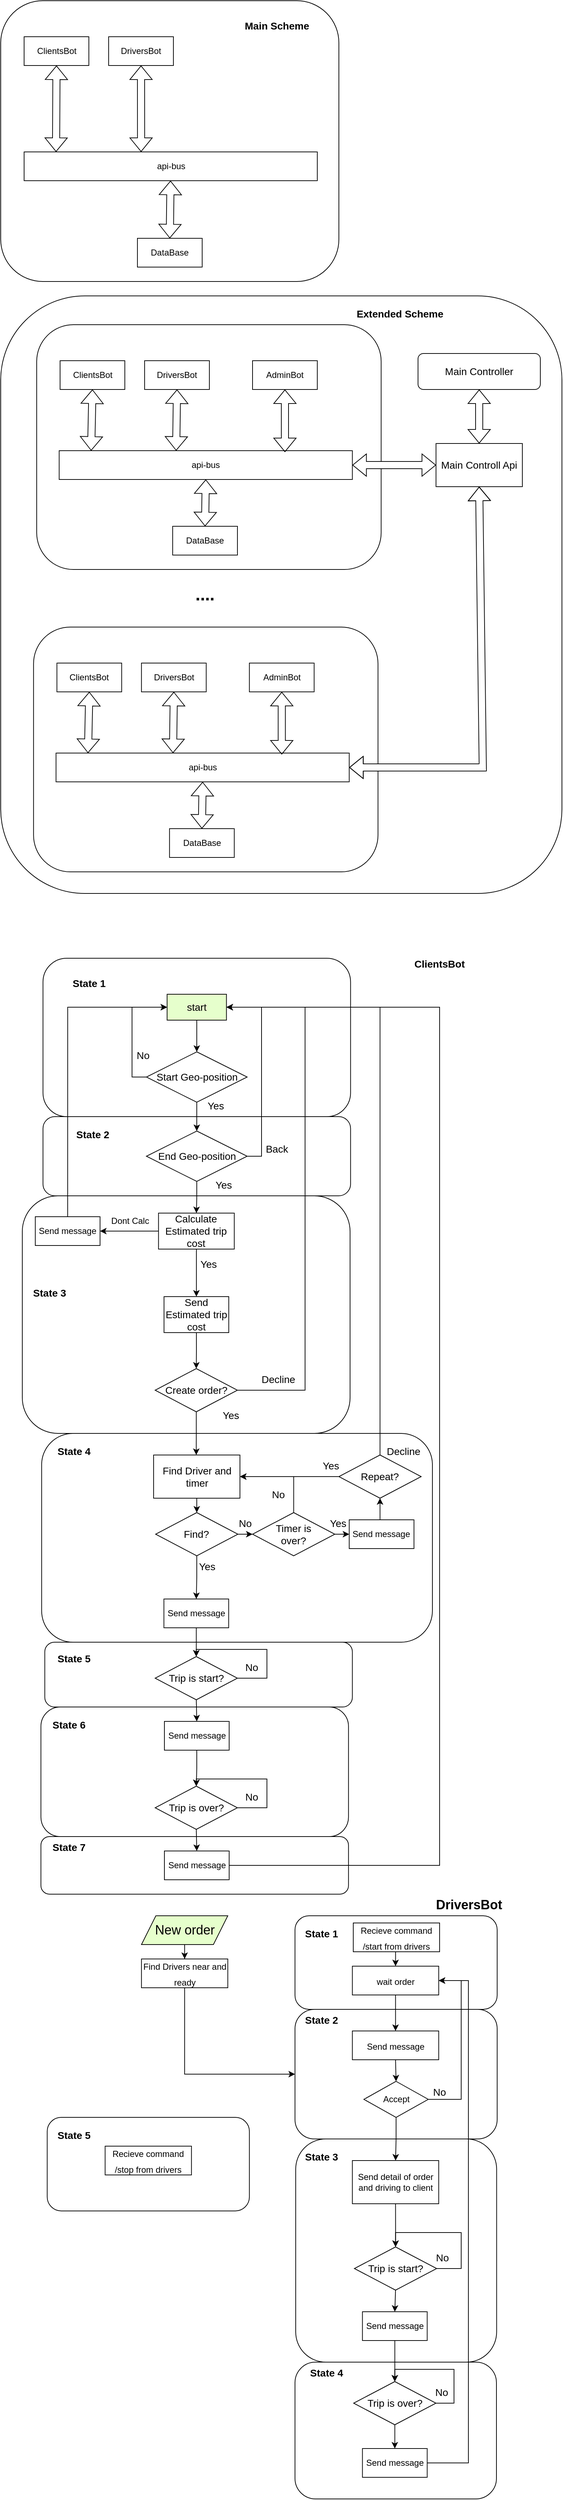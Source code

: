 <mxfile version="17.4.2" type="device"><diagram id="0uIFSHNi6yY0lTtqckiy" name="Страница 1"><mxGraphModel dx="1662" dy="857" grid="1" gridSize="10" guides="1" tooltips="1" connect="1" arrows="1" fold="1" page="1" pageScale="1" pageWidth="827" pageHeight="1169" math="0" shadow="0"><root><mxCell id="0"/><mxCell id="1" parent="0"/><mxCell id="I1vaBg0gnqhc6T0kqalL-123" value="" style="rounded=1;whiteSpace=wrap;html=1;" vertex="1" parent="1"><mxGeometry x="91.25" y="2300" width="427.5" height="90" as="geometry"/></mxCell><mxCell id="I1vaBg0gnqhc6T0kqalL-23" value="" style="rounded=1;whiteSpace=wrap;html=1;" vertex="1" parent="1"><mxGeometry x="86.87" y="2010" width="543.13" height="290" as="geometry"/></mxCell><mxCell id="I1vaBg0gnqhc6T0kqalL-98" value="" style="rounded=1;whiteSpace=wrap;html=1;fontSize=12;fillColor=#FFFFFF;" vertex="1" parent="1"><mxGeometry x="440" y="2990" width="279.25" height="310" as="geometry"/></mxCell><mxCell id="I1vaBg0gnqhc6T0kqalL-86" value="" style="rounded=1;whiteSpace=wrap;html=1;fontSize=12;fillColor=#FFFFFF;" vertex="1" parent="1"><mxGeometry x="439" y="2810" width="281" height="180" as="geometry"/></mxCell><mxCell id="I1vaBg0gnqhc6T0kqalL-65" value="" style="rounded=1;whiteSpace=wrap;html=1;" vertex="1" parent="1"><mxGeometry x="85.87" y="2570" width="427.5" height="80" as="geometry"/></mxCell><mxCell id="I1vaBg0gnqhc6T0kqalL-50" value="" style="rounded=1;whiteSpace=wrap;html=1;" vertex="1" parent="1"><mxGeometry x="85.87" y="2390" width="427.5" height="180" as="geometry"/></mxCell><mxCell id="I1vaBg0gnqhc6T0kqalL-16" value="" style="rounded=1;whiteSpace=wrap;html=1;" vertex="1" parent="1"><mxGeometry x="60" y="1680" width="455.56" height="330" as="geometry"/></mxCell><mxCell id="I1vaBg0gnqhc6T0kqalL-14" value="" style="rounded=1;whiteSpace=wrap;html=1;" vertex="1" parent="1"><mxGeometry x="88.75" y="1570" width="427.5" height="110" as="geometry"/></mxCell><mxCell id="I1vaBg0gnqhc6T0kqalL-12" value="" style="rounded=1;whiteSpace=wrap;html=1;" vertex="1" parent="1"><mxGeometry x="88.75" y="1350" width="427.5" height="220" as="geometry"/></mxCell><mxCell id="whRaCJbazXVll83d8HR1-22" value="" style="rounded=1;whiteSpace=wrap;html=1;fontSize=14;" parent="1" vertex="1"><mxGeometry x="30" y="430" width="780" height="830" as="geometry"/></mxCell><mxCell id="whRaCJbazXVll83d8HR1-1" value="" style="rounded=1;whiteSpace=wrap;html=1;" parent="1" vertex="1"><mxGeometry x="30" y="20" width="470" height="390" as="geometry"/></mxCell><mxCell id="whRaCJbazXVll83d8HR1-2" value="ClientsBot" style="rounded=0;whiteSpace=wrap;html=1;" parent="1" vertex="1"><mxGeometry x="62.5" y="70" width="90" height="40" as="geometry"/></mxCell><mxCell id="whRaCJbazXVll83d8HR1-3" value="DriversBot" style="rounded=0;whiteSpace=wrap;html=1;" parent="1" vertex="1"><mxGeometry x="180" y="70" width="90" height="40" as="geometry"/></mxCell><mxCell id="whRaCJbazXVll83d8HR1-4" value="DataBase" style="rounded=0;whiteSpace=wrap;html=1;" parent="1" vertex="1"><mxGeometry x="220" y="350" width="90" height="40" as="geometry"/></mxCell><mxCell id="whRaCJbazXVll83d8HR1-5" value="api-bus" style="rounded=0;whiteSpace=wrap;html=1;" parent="1" vertex="1"><mxGeometry x="62.5" y="230" width="407.5" height="40" as="geometry"/></mxCell><mxCell id="whRaCJbazXVll83d8HR1-6" value="" style="shape=flexArrow;endArrow=classic;startArrow=classic;html=1;rounded=0;exitX=0.5;exitY=0;exitDx=0;exitDy=0;" parent="1" source="whRaCJbazXVll83d8HR1-4" edge="1"><mxGeometry width="100" height="100" relative="1" as="geometry"><mxPoint x="50" y="250" as="sourcePoint"/><mxPoint x="266" y="270" as="targetPoint"/></mxGeometry></mxCell><mxCell id="whRaCJbazXVll83d8HR1-7" value="" style="shape=flexArrow;endArrow=classic;startArrow=classic;html=1;rounded=0;entryX=0.5;entryY=1;entryDx=0;entryDy=0;exitX=0.109;exitY=0;exitDx=0;exitDy=0;exitPerimeter=0;" parent="1" source="whRaCJbazXVll83d8HR1-5" target="whRaCJbazXVll83d8HR1-2" edge="1"><mxGeometry width="100" height="100" relative="1" as="geometry"><mxPoint x="260" y="460" as="sourcePoint"/><mxPoint x="360" y="360" as="targetPoint"/></mxGeometry></mxCell><mxCell id="whRaCJbazXVll83d8HR1-8" value="" style="shape=flexArrow;endArrow=classic;startArrow=classic;html=1;rounded=0;entryX=0.5;entryY=1;entryDx=0;entryDy=0;exitX=0.399;exitY=0;exitDx=0;exitDy=0;exitPerimeter=0;" parent="1" source="whRaCJbazXVll83d8HR1-5" target="whRaCJbazXVll83d8HR1-3" edge="1"><mxGeometry width="100" height="100" relative="1" as="geometry"><mxPoint x="140" y="220" as="sourcePoint"/><mxPoint x="240" y="120" as="targetPoint"/></mxGeometry></mxCell><mxCell id="whRaCJbazXVll83d8HR1-10" value="&lt;font style=&quot;font-size: 14px&quot;&gt;&lt;b&gt;Main Scheme&lt;/b&gt;&lt;/font&gt;" style="text;html=1;strokeColor=none;fillColor=none;align=center;verticalAlign=middle;whiteSpace=wrap;rounded=0;" parent="1" vertex="1"><mxGeometry x="359" y="40" width="110" height="30" as="geometry"/></mxCell><mxCell id="whRaCJbazXVll83d8HR1-11" value="" style="rounded=1;whiteSpace=wrap;html=1;" parent="1" vertex="1"><mxGeometry x="80" y="470" width="478.75" height="340" as="geometry"/></mxCell><mxCell id="whRaCJbazXVll83d8HR1-12" value="ClientsBot" style="rounded=0;whiteSpace=wrap;html=1;" parent="1" vertex="1"><mxGeometry x="112.5" y="520" width="90" height="40" as="geometry"/></mxCell><mxCell id="whRaCJbazXVll83d8HR1-13" value="DriversBot" style="rounded=0;whiteSpace=wrap;html=1;" parent="1" vertex="1"><mxGeometry x="230" y="520" width="90" height="40" as="geometry"/></mxCell><mxCell id="whRaCJbazXVll83d8HR1-14" value="DataBase" style="rounded=0;whiteSpace=wrap;html=1;" parent="1" vertex="1"><mxGeometry x="269" y="750" width="90" height="40" as="geometry"/></mxCell><mxCell id="whRaCJbazXVll83d8HR1-15" value="api-bus" style="rounded=0;whiteSpace=wrap;html=1;" parent="1" vertex="1"><mxGeometry x="111.25" y="645" width="407.5" height="40" as="geometry"/></mxCell><mxCell id="whRaCJbazXVll83d8HR1-16" value="" style="shape=flexArrow;endArrow=classic;startArrow=classic;html=1;rounded=0;exitX=0.5;exitY=0;exitDx=0;exitDy=0;entryX=0.5;entryY=1;entryDx=0;entryDy=0;" parent="1" source="whRaCJbazXVll83d8HR1-14" target="whRaCJbazXVll83d8HR1-15" edge="1"><mxGeometry width="100" height="100" relative="1" as="geometry"><mxPoint x="100" y="700" as="sourcePoint"/><mxPoint x="316" y="720" as="targetPoint"/></mxGeometry></mxCell><mxCell id="whRaCJbazXVll83d8HR1-17" value="" style="shape=flexArrow;endArrow=classic;startArrow=classic;html=1;rounded=0;entryX=0.5;entryY=1;entryDx=0;entryDy=0;exitX=0.109;exitY=0;exitDx=0;exitDy=0;exitPerimeter=0;" parent="1" source="whRaCJbazXVll83d8HR1-15" target="whRaCJbazXVll83d8HR1-12" edge="1"><mxGeometry width="100" height="100" relative="1" as="geometry"><mxPoint x="310" y="910" as="sourcePoint"/><mxPoint x="410" y="810" as="targetPoint"/></mxGeometry></mxCell><mxCell id="whRaCJbazXVll83d8HR1-18" value="" style="shape=flexArrow;endArrow=classic;startArrow=classic;html=1;rounded=0;entryX=0.5;entryY=1;entryDx=0;entryDy=0;exitX=0.399;exitY=0;exitDx=0;exitDy=0;exitPerimeter=0;" parent="1" source="whRaCJbazXVll83d8HR1-15" target="whRaCJbazXVll83d8HR1-13" edge="1"><mxGeometry width="100" height="100" relative="1" as="geometry"><mxPoint x="190" y="670" as="sourcePoint"/><mxPoint x="290" y="570" as="targetPoint"/></mxGeometry></mxCell><mxCell id="whRaCJbazXVll83d8HR1-19" value="&lt;font&gt;&lt;span style=&quot;font-size: 14px&quot;&gt;&lt;b&gt;Extended&lt;/b&gt;&lt;/span&gt;&lt;b style=&quot;font-size: 14px&quot;&gt;&amp;nbsp;Scheme&lt;/b&gt;&lt;/font&gt;" style="text;html=1;strokeColor=none;fillColor=none;align=center;verticalAlign=middle;whiteSpace=wrap;rounded=0;" parent="1" vertex="1"><mxGeometry x="520" y="440" width="130" height="30" as="geometry"/></mxCell><mxCell id="whRaCJbazXVll83d8HR1-20" value="AdminBot" style="rounded=0;whiteSpace=wrap;html=1;" parent="1" vertex="1"><mxGeometry x="380" y="520" width="90" height="40" as="geometry"/></mxCell><mxCell id="whRaCJbazXVll83d8HR1-21" value="" style="shape=flexArrow;endArrow=classic;startArrow=classic;html=1;rounded=0;entryX=0.5;entryY=1;entryDx=0;entryDy=0;exitX=0.77;exitY=0.05;exitDx=0;exitDy=0;exitPerimeter=0;" parent="1" source="whRaCJbazXVll83d8HR1-15" target="whRaCJbazXVll83d8HR1-20" edge="1"><mxGeometry width="100" height="100" relative="1" as="geometry"><mxPoint x="424" y="640" as="sourcePoint"/><mxPoint x="438.75" y="570" as="targetPoint"/></mxGeometry></mxCell><mxCell id="whRaCJbazXVll83d8HR1-23" value="" style="rounded=1;whiteSpace=wrap;html=1;fontSize=14;" parent="1" vertex="1"><mxGeometry x="610" y="510" width="170" height="50" as="geometry"/></mxCell><mxCell id="whRaCJbazXVll83d8HR1-24" value="Main Controller" style="text;html=1;strokeColor=none;fillColor=none;align=center;verticalAlign=middle;whiteSpace=wrap;rounded=0;fontSize=14;" parent="1" vertex="1"><mxGeometry x="635" y="520" width="120" height="30" as="geometry"/></mxCell><mxCell id="whRaCJbazXVll83d8HR1-25" value="Main Controll Api" style="rounded=0;whiteSpace=wrap;html=1;fontSize=14;" parent="1" vertex="1"><mxGeometry x="635" y="635" width="120" height="60" as="geometry"/></mxCell><mxCell id="whRaCJbazXVll83d8HR1-26" value="" style="shape=flexArrow;endArrow=classic;startArrow=classic;html=1;rounded=0;fontSize=14;entryX=0.5;entryY=1;entryDx=0;entryDy=0;exitX=0.5;exitY=0;exitDx=0;exitDy=0;" parent="1" source="whRaCJbazXVll83d8HR1-25" target="whRaCJbazXVll83d8HR1-23" edge="1"><mxGeometry width="100" height="100" relative="1" as="geometry"><mxPoint x="420" y="690" as="sourcePoint"/><mxPoint x="520" y="590" as="targetPoint"/></mxGeometry></mxCell><mxCell id="whRaCJbazXVll83d8HR1-30" value="" style="rounded=1;whiteSpace=wrap;html=1;" parent="1" vertex="1"><mxGeometry x="75.62" y="890" width="478.75" height="340" as="geometry"/></mxCell><mxCell id="whRaCJbazXVll83d8HR1-31" value="ClientsBot" style="rounded=0;whiteSpace=wrap;html=1;" parent="1" vertex="1"><mxGeometry x="108.12" y="940" width="90" height="40" as="geometry"/></mxCell><mxCell id="whRaCJbazXVll83d8HR1-32" value="DriversBot" style="rounded=0;whiteSpace=wrap;html=1;" parent="1" vertex="1"><mxGeometry x="225.62" y="940" width="90" height="40" as="geometry"/></mxCell><mxCell id="whRaCJbazXVll83d8HR1-33" value="DataBase" style="rounded=0;whiteSpace=wrap;html=1;" parent="1" vertex="1"><mxGeometry x="264.62" y="1170" width="90" height="40" as="geometry"/></mxCell><mxCell id="whRaCJbazXVll83d8HR1-34" value="api-bus" style="rounded=0;whiteSpace=wrap;html=1;" parent="1" vertex="1"><mxGeometry x="106.87" y="1065" width="407.5" height="40" as="geometry"/></mxCell><mxCell id="whRaCJbazXVll83d8HR1-35" value="" style="shape=flexArrow;endArrow=classic;startArrow=classic;html=1;rounded=0;exitX=0.5;exitY=0;exitDx=0;exitDy=0;entryX=0.5;entryY=1;entryDx=0;entryDy=0;" parent="1" source="whRaCJbazXVll83d8HR1-33" target="whRaCJbazXVll83d8HR1-34" edge="1"><mxGeometry width="100" height="100" relative="1" as="geometry"><mxPoint x="95.62" y="1120" as="sourcePoint"/><mxPoint x="311.62" y="1140" as="targetPoint"/></mxGeometry></mxCell><mxCell id="whRaCJbazXVll83d8HR1-36" value="" style="shape=flexArrow;endArrow=classic;startArrow=classic;html=1;rounded=0;entryX=0.5;entryY=1;entryDx=0;entryDy=0;exitX=0.109;exitY=0;exitDx=0;exitDy=0;exitPerimeter=0;" parent="1" source="whRaCJbazXVll83d8HR1-34" target="whRaCJbazXVll83d8HR1-31" edge="1"><mxGeometry width="100" height="100" relative="1" as="geometry"><mxPoint x="305.62" y="1330" as="sourcePoint"/><mxPoint x="405.62" y="1230" as="targetPoint"/></mxGeometry></mxCell><mxCell id="whRaCJbazXVll83d8HR1-37" value="" style="shape=flexArrow;endArrow=classic;startArrow=classic;html=1;rounded=0;entryX=0.5;entryY=1;entryDx=0;entryDy=0;exitX=0.399;exitY=0;exitDx=0;exitDy=0;exitPerimeter=0;" parent="1" source="whRaCJbazXVll83d8HR1-34" target="whRaCJbazXVll83d8HR1-32" edge="1"><mxGeometry width="100" height="100" relative="1" as="geometry"><mxPoint x="185.62" y="1090" as="sourcePoint"/><mxPoint x="285.62" y="990" as="targetPoint"/></mxGeometry></mxCell><mxCell id="whRaCJbazXVll83d8HR1-38" value="AdminBot" style="rounded=0;whiteSpace=wrap;html=1;" parent="1" vertex="1"><mxGeometry x="375.62" y="940" width="90" height="40" as="geometry"/></mxCell><mxCell id="whRaCJbazXVll83d8HR1-39" value="" style="shape=flexArrow;endArrow=classic;startArrow=classic;html=1;rounded=0;entryX=0.5;entryY=1;entryDx=0;entryDy=0;exitX=0.77;exitY=0.05;exitDx=0;exitDy=0;exitPerimeter=0;" parent="1" source="whRaCJbazXVll83d8HR1-34" target="whRaCJbazXVll83d8HR1-38" edge="1"><mxGeometry width="100" height="100" relative="1" as="geometry"><mxPoint x="419.62" y="1060" as="sourcePoint"/><mxPoint x="434.37" y="990" as="targetPoint"/></mxGeometry></mxCell><mxCell id="whRaCJbazXVll83d8HR1-54" value="&lt;span style=&quot;font-size: 24px&quot;&gt;&lt;b&gt;....&lt;/b&gt;&lt;/span&gt;" style="text;html=1;strokeColor=none;fillColor=none;align=center;verticalAlign=middle;whiteSpace=wrap;rounded=0;fontSize=14;" parent="1" vertex="1"><mxGeometry x="284" y="830" width="60" height="30" as="geometry"/></mxCell><mxCell id="whRaCJbazXVll83d8HR1-55" value="" style="shape=flexArrow;endArrow=classic;startArrow=classic;html=1;rounded=0;fontSize=24;entryX=0.5;entryY=1;entryDx=0;entryDy=0;exitX=1;exitY=0.5;exitDx=0;exitDy=0;fillColor=#FFFFFF;" parent="1" source="whRaCJbazXVll83d8HR1-34" target="whRaCJbazXVll83d8HR1-25" edge="1"><mxGeometry width="100" height="100" relative="1" as="geometry"><mxPoint x="420" y="890" as="sourcePoint"/><mxPoint x="520" y="790" as="targetPoint"/><Array as="points"><mxPoint x="700" y="1085"/></Array></mxGeometry></mxCell><mxCell id="whRaCJbazXVll83d8HR1-27" value="" style="shape=flexArrow;endArrow=classic;startArrow=classic;html=1;rounded=0;fontSize=14;entryX=0;entryY=0.5;entryDx=0;entryDy=0;exitX=1;exitY=0.5;exitDx=0;exitDy=0;fillColor=#FFFFFF;" parent="1" source="whRaCJbazXVll83d8HR1-15" target="whRaCJbazXVll83d8HR1-25" edge="1"><mxGeometry width="100" height="100" relative="1" as="geometry"><mxPoint x="420" y="690" as="sourcePoint"/><mxPoint x="520" y="590" as="targetPoint"/></mxGeometry></mxCell><mxCell id="whRaCJbazXVll83d8HR1-57" value="&lt;font style=&quot;font-size: 14px&quot;&gt;&lt;b&gt;ClientsBot&lt;/b&gt;&lt;/font&gt;" style="text;html=1;strokeColor=none;fillColor=none;align=center;verticalAlign=middle;whiteSpace=wrap;rounded=0;fontSize=24;" parent="1" vertex="1"><mxGeometry x="590" y="1340" width="100" height="30" as="geometry"/></mxCell><mxCell id="whRaCJbazXVll83d8HR1-61" style="edgeStyle=orthogonalEdgeStyle;rounded=0;orthogonalLoop=1;jettySize=auto;html=1;exitX=0.5;exitY=1;exitDx=0;exitDy=0;entryX=0.5;entryY=0;entryDx=0;entryDy=0;fontSize=14;fillColor=#FFFFFF;" parent="1" source="whRaCJbazXVll83d8HR1-58" target="whRaCJbazXVll83d8HR1-60" edge="1"><mxGeometry relative="1" as="geometry"/></mxCell><mxCell id="whRaCJbazXVll83d8HR1-58" value="start" style="rounded=0;whiteSpace=wrap;html=1;fontSize=14;fillColor=#E6FFCC;" parent="1" vertex="1"><mxGeometry x="261.25" y="1400" width="82.5" height="36" as="geometry"/></mxCell><mxCell id="whRaCJbazXVll83d8HR1-62" style="edgeStyle=orthogonalEdgeStyle;rounded=0;orthogonalLoop=1;jettySize=auto;html=1;exitX=0;exitY=0.5;exitDx=0;exitDy=0;entryX=0;entryY=0.5;entryDx=0;entryDy=0;fontSize=14;fillColor=#FFFFFF;" parent="1" source="whRaCJbazXVll83d8HR1-60" target="whRaCJbazXVll83d8HR1-58" edge="1"><mxGeometry relative="1" as="geometry"/></mxCell><mxCell id="whRaCJbazXVll83d8HR1-65" style="edgeStyle=orthogonalEdgeStyle;rounded=0;orthogonalLoop=1;jettySize=auto;html=1;exitX=0.5;exitY=1;exitDx=0;exitDy=0;fontSize=14;fillColor=#FFFFFF;" parent="1" source="whRaCJbazXVll83d8HR1-60" target="whRaCJbazXVll83d8HR1-64" edge="1"><mxGeometry relative="1" as="geometry"/></mxCell><mxCell id="whRaCJbazXVll83d8HR1-60" value="&lt;span&gt;Start Geo-position&lt;/span&gt;" style="rhombus;whiteSpace=wrap;html=1;fontSize=14;fillColor=none;" parent="1" vertex="1"><mxGeometry x="232.5" y="1480" width="140" height="70" as="geometry"/></mxCell><mxCell id="whRaCJbazXVll83d8HR1-63" value="No" style="text;html=1;strokeColor=none;fillColor=none;align=center;verticalAlign=middle;whiteSpace=wrap;rounded=0;fontSize=14;" parent="1" vertex="1"><mxGeometry x="198.12" y="1470" width="60" height="30" as="geometry"/></mxCell><mxCell id="whRaCJbazXVll83d8HR1-70" style="edgeStyle=orthogonalEdgeStyle;rounded=0;orthogonalLoop=1;jettySize=auto;html=1;exitX=1;exitY=0.5;exitDx=0;exitDy=0;entryX=1;entryY=0.5;entryDx=0;entryDy=0;fontSize=14;fillColor=#FFFFFF;" parent="1" source="whRaCJbazXVll83d8HR1-64" target="whRaCJbazXVll83d8HR1-58" edge="1"><mxGeometry relative="1" as="geometry"/></mxCell><mxCell id="I1vaBg0gnqhc6T0kqalL-2" style="edgeStyle=orthogonalEdgeStyle;rounded=0;orthogonalLoop=1;jettySize=auto;html=1;exitX=0.5;exitY=1;exitDx=0;exitDy=0;" edge="1" parent="1" source="whRaCJbazXVll83d8HR1-64" target="I1vaBg0gnqhc6T0kqalL-1"><mxGeometry relative="1" as="geometry"/></mxCell><mxCell id="whRaCJbazXVll83d8HR1-64" value="&lt;span&gt;End Geo-position&lt;/span&gt;" style="rhombus;whiteSpace=wrap;html=1;fontSize=14;fillColor=none;" parent="1" vertex="1"><mxGeometry x="232.5" y="1590" width="140" height="70" as="geometry"/></mxCell><mxCell id="whRaCJbazXVll83d8HR1-66" value="Yes" style="text;html=1;strokeColor=none;fillColor=none;align=center;verticalAlign=middle;whiteSpace=wrap;rounded=0;fontSize=14;" parent="1" vertex="1"><mxGeometry x="299" y="1540" width="60" height="30" as="geometry"/></mxCell><mxCell id="whRaCJbazXVll83d8HR1-71" value="Back" style="text;html=1;strokeColor=none;fillColor=none;align=center;verticalAlign=middle;whiteSpace=wrap;rounded=0;fontSize=14;" parent="1" vertex="1"><mxGeometry x="384" y="1600" width="60" height="30" as="geometry"/></mxCell><mxCell id="whRaCJbazXVll83d8HR1-80" style="edgeStyle=orthogonalEdgeStyle;rounded=0;orthogonalLoop=1;jettySize=auto;html=1;exitX=0.5;exitY=1;exitDx=0;exitDy=0;fontSize=14;fillColor=#FFFFFF;entryX=0.5;entryY=0;entryDx=0;entryDy=0;" parent="1" source="whRaCJbazXVll83d8HR1-72" target="whRaCJbazXVll83d8HR1-82" edge="1"><mxGeometry relative="1" as="geometry"><mxPoint x="306.29" y="1930" as="targetPoint"/></mxGeometry></mxCell><mxCell id="whRaCJbazXVll83d8HR1-72" value="Send Estimated trip cost" style="rounded=0;whiteSpace=wrap;html=1;fontSize=14;fillColor=none;" parent="1" vertex="1"><mxGeometry x="256.96" y="1820" width="90" height="50" as="geometry"/></mxCell><mxCell id="whRaCJbazXVll83d8HR1-75" value="Yes" style="text;html=1;strokeColor=none;fillColor=none;align=center;verticalAlign=middle;whiteSpace=wrap;rounded=0;fontSize=14;" parent="1" vertex="1"><mxGeometry x="310" y="1650" width="60" height="30" as="geometry"/></mxCell><mxCell id="whRaCJbazXVll83d8HR1-83" style="edgeStyle=orthogonalEdgeStyle;rounded=0;orthogonalLoop=1;jettySize=auto;html=1;exitX=1;exitY=0.5;exitDx=0;exitDy=0;entryX=1;entryY=0.5;entryDx=0;entryDy=0;fontSize=14;fillColor=#FFFFFF;" parent="1" source="whRaCJbazXVll83d8HR1-82" target="whRaCJbazXVll83d8HR1-58" edge="1"><mxGeometry relative="1" as="geometry"><Array as="points"><mxPoint x="453" y="1950"/><mxPoint x="453" y="1418"/></Array></mxGeometry></mxCell><mxCell id="whRaCJbazXVll83d8HR1-82" value="&lt;span&gt;Create order?&lt;/span&gt;" style="rhombus;whiteSpace=wrap;html=1;fontSize=14;fillColor=none;" parent="1" vertex="1"><mxGeometry x="244.62" y="1920" width="114.38" height="60" as="geometry"/></mxCell><mxCell id="whRaCJbazXVll83d8HR1-85" value="Decline" style="text;html=1;strokeColor=none;fillColor=none;align=center;verticalAlign=middle;whiteSpace=wrap;rounded=0;fontSize=14;" parent="1" vertex="1"><mxGeometry x="386.29" y="1920" width="60" height="30" as="geometry"/></mxCell><mxCell id="I1vaBg0gnqhc6T0kqalL-3" style="edgeStyle=orthogonalEdgeStyle;rounded=0;orthogonalLoop=1;jettySize=auto;html=1;exitX=0.5;exitY=1;exitDx=0;exitDy=0;" edge="1" parent="1" source="I1vaBg0gnqhc6T0kqalL-1" target="whRaCJbazXVll83d8HR1-72"><mxGeometry relative="1" as="geometry"/></mxCell><mxCell id="I1vaBg0gnqhc6T0kqalL-6" style="edgeStyle=orthogonalEdgeStyle;rounded=0;orthogonalLoop=1;jettySize=auto;html=1;exitX=0;exitY=0.5;exitDx=0;exitDy=0;entryX=1;entryY=0.5;entryDx=0;entryDy=0;" edge="1" parent="1" source="I1vaBg0gnqhc6T0kqalL-1" target="I1vaBg0gnqhc6T0kqalL-5"><mxGeometry relative="1" as="geometry"/></mxCell><mxCell id="I1vaBg0gnqhc6T0kqalL-1" value="&lt;span style=&quot;font-size: 14px&quot;&gt;Calculate Estimated trip cost&lt;/span&gt;" style="rounded=0;whiteSpace=wrap;html=1;" vertex="1" parent="1"><mxGeometry x="249.31" y="1704" width="105.31" height="50" as="geometry"/></mxCell><mxCell id="I1vaBg0gnqhc6T0kqalL-4" value="Yes" style="text;html=1;strokeColor=none;fillColor=none;align=center;verticalAlign=middle;whiteSpace=wrap;rounded=0;fontSize=14;" vertex="1" parent="1"><mxGeometry x="289.38" y="1760" width="60" height="30" as="geometry"/></mxCell><mxCell id="I1vaBg0gnqhc6T0kqalL-9" style="edgeStyle=orthogonalEdgeStyle;rounded=0;orthogonalLoop=1;jettySize=auto;html=1;exitX=0.5;exitY=0;exitDx=0;exitDy=0;entryX=0;entryY=0.5;entryDx=0;entryDy=0;" edge="1" parent="1" source="I1vaBg0gnqhc6T0kqalL-5" target="whRaCJbazXVll83d8HR1-58"><mxGeometry relative="1" as="geometry"/></mxCell><mxCell id="I1vaBg0gnqhc6T0kqalL-5" value="Send message" style="rounded=0;whiteSpace=wrap;html=1;" vertex="1" parent="1"><mxGeometry x="78.06" y="1709" width="90" height="40" as="geometry"/></mxCell><mxCell id="I1vaBg0gnqhc6T0kqalL-7" value="Dont Calc" style="text;html=1;strokeColor=none;fillColor=none;align=center;verticalAlign=middle;whiteSpace=wrap;rounded=0;" vertex="1" parent="1"><mxGeometry x="180" y="1700" width="60" height="30" as="geometry"/></mxCell><mxCell id="I1vaBg0gnqhc6T0kqalL-13" value="&lt;font style=&quot;font-size: 14px&quot;&gt;&lt;b&gt;State 1&lt;/b&gt;&lt;/font&gt;" style="text;html=1;strokeColor=none;fillColor=none;align=center;verticalAlign=middle;whiteSpace=wrap;rounded=0;" vertex="1" parent="1"><mxGeometry x="122.5" y="1370" width="60" height="30" as="geometry"/></mxCell><mxCell id="I1vaBg0gnqhc6T0kqalL-15" value="&lt;font style=&quot;font-size: 14px&quot;&gt;&lt;b&gt;State 2&lt;/b&gt;&lt;/font&gt;" style="text;html=1;strokeColor=none;fillColor=none;align=center;verticalAlign=middle;whiteSpace=wrap;rounded=0;" vertex="1" parent="1"><mxGeometry x="127.5" y="1580" width="60" height="30" as="geometry"/></mxCell><mxCell id="I1vaBg0gnqhc6T0kqalL-17" value="&lt;b&gt;&lt;font style=&quot;font-size: 14px&quot;&gt;State 3&lt;/font&gt;&lt;/b&gt;" style="text;html=1;strokeColor=none;fillColor=none;align=center;verticalAlign=middle;whiteSpace=wrap;rounded=0;" vertex="1" parent="1"><mxGeometry x="67.5" y="1800" width="60" height="30" as="geometry"/></mxCell><mxCell id="I1vaBg0gnqhc6T0kqalL-19" value="&lt;font style=&quot;font-size: 14px&quot;&gt;&lt;b&gt;State 4&lt;/b&gt;&lt;/font&gt;" style="text;html=1;strokeColor=none;fillColor=none;align=center;verticalAlign=middle;whiteSpace=wrap;rounded=0;" vertex="1" parent="1"><mxGeometry x="101.91" y="2020" width="60" height="30" as="geometry"/></mxCell><mxCell id="I1vaBg0gnqhc6T0kqalL-24" value="&lt;font style=&quot;font-size: 14px&quot;&gt;&lt;b&gt;State 5&lt;/b&gt;&lt;/font&gt;" style="text;html=1;strokeColor=none;fillColor=none;align=center;verticalAlign=middle;whiteSpace=wrap;rounded=0;" vertex="1" parent="1"><mxGeometry x="101.91" y="2308" width="60" height="30" as="geometry"/></mxCell><mxCell id="I1vaBg0gnqhc6T0kqalL-30" style="edgeStyle=orthogonalEdgeStyle;rounded=0;orthogonalLoop=1;jettySize=auto;html=1;exitX=0.5;exitY=1;exitDx=0;exitDy=0;entryX=0.5;entryY=0;entryDx=0;entryDy=0;fontSize=14;" edge="1" parent="1" source="I1vaBg0gnqhc6T0kqalL-25" target="I1vaBg0gnqhc6T0kqalL-29"><mxGeometry relative="1" as="geometry"/></mxCell><mxCell id="I1vaBg0gnqhc6T0kqalL-25" value="Find Driver and timer" style="rounded=0;whiteSpace=wrap;html=1;fontSize=14;" vertex="1" parent="1"><mxGeometry x="242.5" y="2040" width="120" height="60" as="geometry"/></mxCell><mxCell id="I1vaBg0gnqhc6T0kqalL-27" value="Yes" style="text;html=1;strokeColor=none;fillColor=none;align=center;verticalAlign=middle;whiteSpace=wrap;rounded=0;fontSize=14;" vertex="1" parent="1"><mxGeometry x="320.0" y="1970" width="60" height="30" as="geometry"/></mxCell><mxCell id="I1vaBg0gnqhc6T0kqalL-26" style="edgeStyle=orthogonalEdgeStyle;rounded=0;orthogonalLoop=1;jettySize=auto;html=1;exitX=0.5;exitY=1;exitDx=0;exitDy=0;fontSize=14;entryX=0.5;entryY=0;entryDx=0;entryDy=0;" edge="1" parent="1" source="whRaCJbazXVll83d8HR1-82" target="I1vaBg0gnqhc6T0kqalL-25"><mxGeometry relative="1" as="geometry"><Array as="points"><mxPoint x="302" y="2040"/></Array></mxGeometry></mxCell><mxCell id="I1vaBg0gnqhc6T0kqalL-32" style="edgeStyle=orthogonalEdgeStyle;rounded=0;orthogonalLoop=1;jettySize=auto;html=1;exitX=1;exitY=0.5;exitDx=0;exitDy=0;fontSize=14;" edge="1" parent="1" source="I1vaBg0gnqhc6T0kqalL-29" target="I1vaBg0gnqhc6T0kqalL-31"><mxGeometry relative="1" as="geometry"/></mxCell><mxCell id="I1vaBg0gnqhc6T0kqalL-48" style="edgeStyle=orthogonalEdgeStyle;rounded=0;orthogonalLoop=1;jettySize=auto;html=1;exitX=0.5;exitY=1;exitDx=0;exitDy=0;entryX=0.5;entryY=0;entryDx=0;entryDy=0;fontSize=14;" edge="1" parent="1" source="I1vaBg0gnqhc6T0kqalL-29" target="I1vaBg0gnqhc6T0kqalL-47"><mxGeometry relative="1" as="geometry"/></mxCell><mxCell id="I1vaBg0gnqhc6T0kqalL-29" value="&lt;span&gt;Find?&lt;/span&gt;" style="rhombus;whiteSpace=wrap;html=1;fontSize=14;fillColor=none;" vertex="1" parent="1"><mxGeometry x="245.31" y="2120" width="114.38" height="60" as="geometry"/></mxCell><mxCell id="I1vaBg0gnqhc6T0kqalL-34" style="edgeStyle=orthogonalEdgeStyle;rounded=0;orthogonalLoop=1;jettySize=auto;html=1;exitX=0.5;exitY=0;exitDx=0;exitDy=0;entryX=1;entryY=0.5;entryDx=0;entryDy=0;fontSize=14;" edge="1" parent="1" source="I1vaBg0gnqhc6T0kqalL-31" target="I1vaBg0gnqhc6T0kqalL-25"><mxGeometry relative="1" as="geometry"/></mxCell><mxCell id="I1vaBg0gnqhc6T0kqalL-37" style="edgeStyle=orthogonalEdgeStyle;rounded=0;orthogonalLoop=1;jettySize=auto;html=1;exitX=1;exitY=0.5;exitDx=0;exitDy=0;entryX=0;entryY=0.5;entryDx=0;entryDy=0;fontSize=14;" edge="1" parent="1" source="I1vaBg0gnqhc6T0kqalL-31" target="I1vaBg0gnqhc6T0kqalL-36"><mxGeometry relative="1" as="geometry"/></mxCell><mxCell id="I1vaBg0gnqhc6T0kqalL-31" value="&lt;span&gt;Timer is &lt;br&gt;over?&lt;/span&gt;" style="rhombus;whiteSpace=wrap;html=1;fontSize=14;fillColor=none;" vertex="1" parent="1"><mxGeometry x="380" y="2120" width="114.38" height="60" as="geometry"/></mxCell><mxCell id="I1vaBg0gnqhc6T0kqalL-33" value="No" style="text;html=1;strokeColor=none;fillColor=none;align=center;verticalAlign=middle;whiteSpace=wrap;rounded=0;fontSize=14;" vertex="1" parent="1"><mxGeometry x="340.0" y="2120" width="60" height="30" as="geometry"/></mxCell><mxCell id="I1vaBg0gnqhc6T0kqalL-35" value="No" style="text;html=1;strokeColor=none;fillColor=none;align=center;verticalAlign=middle;whiteSpace=wrap;rounded=0;fontSize=14;" vertex="1" parent="1"><mxGeometry x="386.29" y="2080" width="60" height="30" as="geometry"/></mxCell><mxCell id="I1vaBg0gnqhc6T0kqalL-40" style="edgeStyle=orthogonalEdgeStyle;rounded=0;orthogonalLoop=1;jettySize=auto;html=1;exitX=0.5;exitY=0;exitDx=0;exitDy=0;entryX=0.5;entryY=1;entryDx=0;entryDy=0;fontSize=14;" edge="1" parent="1" source="I1vaBg0gnqhc6T0kqalL-36" target="I1vaBg0gnqhc6T0kqalL-39"><mxGeometry relative="1" as="geometry"/></mxCell><mxCell id="I1vaBg0gnqhc6T0kqalL-36" value="Send message" style="rounded=0;whiteSpace=wrap;html=1;" vertex="1" parent="1"><mxGeometry x="514.37" y="2130" width="90" height="40" as="geometry"/></mxCell><mxCell id="I1vaBg0gnqhc6T0kqalL-38" value="Yes" style="text;html=1;strokeColor=none;fillColor=none;align=center;verticalAlign=middle;whiteSpace=wrap;rounded=0;fontSize=14;" vertex="1" parent="1"><mxGeometry x="469.0" y="2120" width="60" height="30" as="geometry"/></mxCell><mxCell id="I1vaBg0gnqhc6T0kqalL-41" style="edgeStyle=orthogonalEdgeStyle;rounded=0;orthogonalLoop=1;jettySize=auto;html=1;exitX=0;exitY=0.5;exitDx=0;exitDy=0;entryX=1;entryY=0.5;entryDx=0;entryDy=0;fontSize=14;" edge="1" parent="1" source="I1vaBg0gnqhc6T0kqalL-39" target="I1vaBg0gnqhc6T0kqalL-25"><mxGeometry relative="1" as="geometry"/></mxCell><mxCell id="I1vaBg0gnqhc6T0kqalL-44" style="edgeStyle=orthogonalEdgeStyle;rounded=0;orthogonalLoop=1;jettySize=auto;html=1;exitX=0.5;exitY=0;exitDx=0;exitDy=0;entryX=1;entryY=0.5;entryDx=0;entryDy=0;fontSize=14;" edge="1" parent="1" source="I1vaBg0gnqhc6T0kqalL-39" target="whRaCJbazXVll83d8HR1-58"><mxGeometry relative="1" as="geometry"/></mxCell><mxCell id="I1vaBg0gnqhc6T0kqalL-39" value="Repeat?" style="rhombus;whiteSpace=wrap;html=1;fontSize=14;fillColor=none;" vertex="1" parent="1"><mxGeometry x="500" y="2040" width="114.38" height="60" as="geometry"/></mxCell><mxCell id="I1vaBg0gnqhc6T0kqalL-42" value="Yes" style="text;html=1;strokeColor=none;fillColor=none;align=center;verticalAlign=middle;whiteSpace=wrap;rounded=0;fontSize=14;" vertex="1" parent="1"><mxGeometry x="458.75" y="2040" width="60" height="30" as="geometry"/></mxCell><mxCell id="I1vaBg0gnqhc6T0kqalL-43" value="Decline" style="text;html=1;strokeColor=none;fillColor=none;align=center;verticalAlign=middle;whiteSpace=wrap;rounded=0;fontSize=14;" vertex="1" parent="1"><mxGeometry x="560" y="2020" width="60" height="30" as="geometry"/></mxCell><mxCell id="I1vaBg0gnqhc6T0kqalL-46" value="&lt;font style=&quot;font-size: 14px&quot;&gt;&lt;b&gt;State 6&lt;/b&gt;&lt;/font&gt;" style="text;html=1;strokeColor=none;fillColor=none;align=center;verticalAlign=middle;whiteSpace=wrap;rounded=0;" vertex="1" parent="1"><mxGeometry x="94.62" y="2400" width="60" height="30" as="geometry"/></mxCell><mxCell id="I1vaBg0gnqhc6T0kqalL-53" style="edgeStyle=orthogonalEdgeStyle;rounded=0;orthogonalLoop=1;jettySize=auto;html=1;exitX=0.5;exitY=1;exitDx=0;exitDy=0;entryX=0.5;entryY=0;entryDx=0;entryDy=0;fontSize=14;" edge="1" parent="1" source="I1vaBg0gnqhc6T0kqalL-47" target="I1vaBg0gnqhc6T0kqalL-52"><mxGeometry relative="1" as="geometry"/></mxCell><mxCell id="I1vaBg0gnqhc6T0kqalL-47" value="Send message" style="rounded=0;whiteSpace=wrap;html=1;" vertex="1" parent="1"><mxGeometry x="256.81" y="2240" width="90" height="40" as="geometry"/></mxCell><mxCell id="I1vaBg0gnqhc6T0kqalL-49" value="Yes" style="text;html=1;strokeColor=none;fillColor=none;align=center;verticalAlign=middle;whiteSpace=wrap;rounded=0;fontSize=14;" vertex="1" parent="1"><mxGeometry x="286.96" y="2180" width="60" height="30" as="geometry"/></mxCell><mxCell id="I1vaBg0gnqhc6T0kqalL-51" value="&lt;font style=&quot;font-size: 14px&quot;&gt;&lt;b&gt;State 7&lt;/b&gt;&lt;/font&gt;" style="text;html=1;strokeColor=none;fillColor=none;align=center;verticalAlign=middle;whiteSpace=wrap;rounded=0;" vertex="1" parent="1"><mxGeometry x="94.62" y="2570" width="60" height="30" as="geometry"/></mxCell><mxCell id="I1vaBg0gnqhc6T0kqalL-58" style="edgeStyle=orthogonalEdgeStyle;rounded=0;orthogonalLoop=1;jettySize=auto;html=1;exitX=0.5;exitY=1;exitDx=0;exitDy=0;entryX=0.5;entryY=0;entryDx=0;entryDy=0;fontSize=14;" edge="1" parent="1" source="I1vaBg0gnqhc6T0kqalL-52" target="I1vaBg0gnqhc6T0kqalL-56"><mxGeometry relative="1" as="geometry"/></mxCell><mxCell id="I1vaBg0gnqhc6T0kqalL-59" style="edgeStyle=orthogonalEdgeStyle;rounded=0;orthogonalLoop=1;jettySize=auto;html=1;exitX=1;exitY=0.5;exitDx=0;exitDy=0;fontSize=14;entryX=0.5;entryY=0;entryDx=0;entryDy=0;" edge="1" parent="1" source="I1vaBg0gnqhc6T0kqalL-52" target="I1vaBg0gnqhc6T0kqalL-52"><mxGeometry relative="1" as="geometry"><Array as="points"><mxPoint x="400" y="2350"/><mxPoint x="400" y="2310"/><mxPoint x="302" y="2310"/></Array></mxGeometry></mxCell><mxCell id="I1vaBg0gnqhc6T0kqalL-52" value="&lt;span&gt;Trip is start?&lt;/span&gt;" style="rhombus;whiteSpace=wrap;html=1;fontSize=14;fillColor=none;" vertex="1" parent="1"><mxGeometry x="244.62" y="2320" width="114.38" height="60" as="geometry"/></mxCell><mxCell id="I1vaBg0gnqhc6T0kqalL-55" value="No" style="text;html=1;strokeColor=none;fillColor=none;align=center;verticalAlign=middle;whiteSpace=wrap;rounded=0;fontSize=14;" vertex="1" parent="1"><mxGeometry x="349.38" y="2320" width="60" height="30" as="geometry"/></mxCell><mxCell id="I1vaBg0gnqhc6T0kqalL-72" style="edgeStyle=orthogonalEdgeStyle;rounded=0;orthogonalLoop=1;jettySize=auto;html=1;exitX=0.5;exitY=1;exitDx=0;exitDy=0;entryX=0.5;entryY=0;entryDx=0;entryDy=0;fontSize=14;" edge="1" parent="1" source="I1vaBg0gnqhc6T0kqalL-56" target="I1vaBg0gnqhc6T0kqalL-69"><mxGeometry relative="1" as="geometry"/></mxCell><mxCell id="I1vaBg0gnqhc6T0kqalL-56" value="Send message" style="rounded=0;whiteSpace=wrap;html=1;" vertex="1" parent="1"><mxGeometry x="257.5" y="2410" width="90" height="40" as="geometry"/></mxCell><mxCell id="I1vaBg0gnqhc6T0kqalL-67" style="edgeStyle=orthogonalEdgeStyle;rounded=0;orthogonalLoop=1;jettySize=auto;html=1;exitX=0.5;exitY=1;exitDx=0;exitDy=0;entryX=0.5;entryY=0;entryDx=0;entryDy=0;fontSize=14;" edge="1" parent="1" source="I1vaBg0gnqhc6T0kqalL-69" target="I1vaBg0gnqhc6T0kqalL-71"><mxGeometry relative="1" as="geometry"/></mxCell><mxCell id="I1vaBg0gnqhc6T0kqalL-68" style="edgeStyle=orthogonalEdgeStyle;rounded=0;orthogonalLoop=1;jettySize=auto;html=1;exitX=1;exitY=0.5;exitDx=0;exitDy=0;fontSize=14;entryX=0.5;entryY=0;entryDx=0;entryDy=0;" edge="1" parent="1" source="I1vaBg0gnqhc6T0kqalL-69" target="I1vaBg0gnqhc6T0kqalL-69"><mxGeometry relative="1" as="geometry"><Array as="points"><mxPoint x="400" y="2530"/><mxPoint x="400" y="2490"/><mxPoint x="302" y="2490"/></Array></mxGeometry></mxCell><mxCell id="I1vaBg0gnqhc6T0kqalL-69" value="&lt;span&gt;Trip is over?&lt;/span&gt;" style="rhombus;whiteSpace=wrap;html=1;fontSize=14;fillColor=none;" vertex="1" parent="1"><mxGeometry x="244.62" y="2500" width="114.38" height="60" as="geometry"/></mxCell><mxCell id="I1vaBg0gnqhc6T0kqalL-70" value="No" style="text;html=1;strokeColor=none;fillColor=none;align=center;verticalAlign=middle;whiteSpace=wrap;rounded=0;fontSize=14;" vertex="1" parent="1"><mxGeometry x="349.38" y="2500" width="60" height="30" as="geometry"/></mxCell><mxCell id="I1vaBg0gnqhc6T0kqalL-74" style="edgeStyle=orthogonalEdgeStyle;rounded=0;orthogonalLoop=1;jettySize=auto;html=1;exitX=1;exitY=0.5;exitDx=0;exitDy=0;entryX=1;entryY=0.5;entryDx=0;entryDy=0;fontSize=14;" edge="1" parent="1" source="I1vaBg0gnqhc6T0kqalL-71" target="whRaCJbazXVll83d8HR1-58"><mxGeometry relative="1" as="geometry"><Array as="points"><mxPoint x="640" y="2610"/><mxPoint x="640" y="1418"/></Array></mxGeometry></mxCell><mxCell id="I1vaBg0gnqhc6T0kqalL-71" value="Send message" style="rounded=0;whiteSpace=wrap;html=1;" vertex="1" parent="1"><mxGeometry x="257.5" y="2590" width="90" height="40" as="geometry"/></mxCell><mxCell id="I1vaBg0gnqhc6T0kqalL-75" value="&lt;font style=&quot;font-size: 18px&quot;&gt;&lt;b&gt;DriversBot&lt;/b&gt;&lt;/font&gt;" style="text;html=1;strokeColor=none;fillColor=none;align=center;verticalAlign=middle;whiteSpace=wrap;rounded=0;fontSize=14;" vertex="1" parent="1"><mxGeometry x="620" y="2650" width="121.94" height="30" as="geometry"/></mxCell><mxCell id="I1vaBg0gnqhc6T0kqalL-78" style="edgeStyle=orthogonalEdgeStyle;rounded=0;orthogonalLoop=1;jettySize=auto;html=1;exitX=0.5;exitY=1;exitDx=0;exitDy=0;fontSize=18;" edge="1" parent="1" source="I1vaBg0gnqhc6T0kqalL-76" target="I1vaBg0gnqhc6T0kqalL-77"><mxGeometry relative="1" as="geometry"/></mxCell><mxCell id="I1vaBg0gnqhc6T0kqalL-76" value="New order" style="shape=parallelogram;perimeter=parallelogramPerimeter;whiteSpace=wrap;html=1;fixedSize=1;fontSize=18;fillColor=#E6FFCC;" vertex="1" parent="1"><mxGeometry x="225.62" y="2680" width="120" height="40" as="geometry"/></mxCell><mxCell id="I1vaBg0gnqhc6T0kqalL-88" style="edgeStyle=orthogonalEdgeStyle;rounded=0;orthogonalLoop=1;jettySize=auto;html=1;exitX=0.5;exitY=1;exitDx=0;exitDy=0;entryX=0;entryY=0.5;entryDx=0;entryDy=0;fontSize=12;" edge="1" parent="1" source="I1vaBg0gnqhc6T0kqalL-77" target="I1vaBg0gnqhc6T0kqalL-86"><mxGeometry relative="1" as="geometry"/></mxCell><mxCell id="I1vaBg0gnqhc6T0kqalL-77" value="&lt;font style=&quot;font-size: 12px&quot;&gt;Find Drivers near and ready&lt;/font&gt;" style="rounded=0;whiteSpace=wrap;html=1;fontSize=18;fillColor=#FFFFFF;" vertex="1" parent="1"><mxGeometry x="225.62" y="2740" width="120" height="40" as="geometry"/></mxCell><mxCell id="I1vaBg0gnqhc6T0kqalL-91" style="edgeStyle=orthogonalEdgeStyle;rounded=0;orthogonalLoop=1;jettySize=auto;html=1;exitX=0.5;exitY=1;exitDx=0;exitDy=0;entryX=0.5;entryY=0;entryDx=0;entryDy=0;fontSize=12;" edge="1" parent="1" source="I1vaBg0gnqhc6T0kqalL-79" target="I1vaBg0gnqhc6T0kqalL-90"><mxGeometry relative="1" as="geometry"/></mxCell><mxCell id="I1vaBg0gnqhc6T0kqalL-79" value="&lt;font style=&quot;font-size: 12px&quot;&gt;Send message&lt;/font&gt;" style="rounded=0;whiteSpace=wrap;html=1;fontSize=18;fillColor=#FFFFFF;" vertex="1" parent="1"><mxGeometry x="518.75" y="2840" width="120" height="40" as="geometry"/></mxCell><mxCell id="I1vaBg0gnqhc6T0kqalL-81" value="" style="rounded=1;whiteSpace=wrap;html=1;fontSize=12;fillColor=#FFFFFF;" vertex="1" parent="1"><mxGeometry x="439" y="2680" width="281" height="130" as="geometry"/></mxCell><mxCell id="I1vaBg0gnqhc6T0kqalL-82" value="&lt;font style=&quot;font-size: 14px&quot;&gt;&lt;b&gt;State 1&lt;/b&gt;&lt;/font&gt;" style="text;html=1;strokeColor=none;fillColor=none;align=center;verticalAlign=middle;whiteSpace=wrap;rounded=0;" vertex="1" parent="1"><mxGeometry x="446.29" y="2690" width="60" height="30" as="geometry"/></mxCell><mxCell id="I1vaBg0gnqhc6T0kqalL-93" style="edgeStyle=orthogonalEdgeStyle;rounded=0;orthogonalLoop=1;jettySize=auto;html=1;exitX=0.5;exitY=1;exitDx=0;exitDy=0;entryX=0.5;entryY=0;entryDx=0;entryDy=0;fontSize=12;" edge="1" parent="1" source="I1vaBg0gnqhc6T0kqalL-83" target="I1vaBg0gnqhc6T0kqalL-92"><mxGeometry relative="1" as="geometry"/></mxCell><mxCell id="I1vaBg0gnqhc6T0kqalL-83" value="&lt;font style=&quot;font-size: 12px&quot;&gt;Recieve command /start from drivers&lt;/font&gt;" style="rounded=0;whiteSpace=wrap;html=1;fontSize=18;fillColor=#FFFFFF;" vertex="1" parent="1"><mxGeometry x="520" y="2690" width="120" height="40" as="geometry"/></mxCell><mxCell id="I1vaBg0gnqhc6T0kqalL-87" value="&lt;font style=&quot;font-size: 14px&quot;&gt;&lt;b&gt;State 2&lt;/b&gt;&lt;/font&gt;" style="text;html=1;strokeColor=none;fillColor=none;align=center;verticalAlign=middle;whiteSpace=wrap;rounded=0;" vertex="1" parent="1"><mxGeometry x="446.29" y="2810" width="60" height="30" as="geometry"/></mxCell><mxCell id="I1vaBg0gnqhc6T0kqalL-95" style="edgeStyle=orthogonalEdgeStyle;rounded=0;orthogonalLoop=1;jettySize=auto;html=1;exitX=1;exitY=0.5;exitDx=0;exitDy=0;entryX=1;entryY=0.5;entryDx=0;entryDy=0;fontSize=12;" edge="1" parent="1" source="I1vaBg0gnqhc6T0kqalL-90" target="I1vaBg0gnqhc6T0kqalL-92"><mxGeometry relative="1" as="geometry"><Array as="points"><mxPoint x="670" y="2935"/><mxPoint x="670" y="2770"/></Array></mxGeometry></mxCell><mxCell id="I1vaBg0gnqhc6T0kqalL-101" style="edgeStyle=orthogonalEdgeStyle;rounded=0;orthogonalLoop=1;jettySize=auto;html=1;exitX=0.5;exitY=1;exitDx=0;exitDy=0;fontSize=12;" edge="1" parent="1" source="I1vaBg0gnqhc6T0kqalL-90" target="I1vaBg0gnqhc6T0kqalL-100"><mxGeometry relative="1" as="geometry"/></mxCell><mxCell id="I1vaBg0gnqhc6T0kqalL-90" value="Accept" style="rhombus;whiteSpace=wrap;html=1;fontSize=12;fillColor=#FFFFFF;" vertex="1" parent="1"><mxGeometry x="534.75" y="2910" width="89.5" height="50" as="geometry"/></mxCell><mxCell id="I1vaBg0gnqhc6T0kqalL-94" style="edgeStyle=orthogonalEdgeStyle;rounded=0;orthogonalLoop=1;jettySize=auto;html=1;exitX=0.5;exitY=1;exitDx=0;exitDy=0;fontSize=12;" edge="1" parent="1" source="I1vaBg0gnqhc6T0kqalL-92" target="I1vaBg0gnqhc6T0kqalL-79"><mxGeometry relative="1" as="geometry"/></mxCell><mxCell id="I1vaBg0gnqhc6T0kqalL-92" value="&lt;font style=&quot;font-size: 12px&quot;&gt;wait order&lt;/font&gt;" style="rounded=0;whiteSpace=wrap;html=1;fontSize=18;fillColor=#FFFFFF;" vertex="1" parent="1"><mxGeometry x="518.75" y="2750" width="120" height="40" as="geometry"/></mxCell><mxCell id="I1vaBg0gnqhc6T0kqalL-96" value="No" style="text;html=1;strokeColor=none;fillColor=none;align=center;verticalAlign=middle;whiteSpace=wrap;rounded=0;fontSize=14;" vertex="1" parent="1"><mxGeometry x="610" y="2910" width="60" height="30" as="geometry"/></mxCell><mxCell id="I1vaBg0gnqhc6T0kqalL-99" value="&lt;font style=&quot;font-size: 14px&quot;&gt;&lt;b&gt;State 3&lt;/b&gt;&lt;/font&gt;" style="text;html=1;strokeColor=none;fillColor=none;align=center;verticalAlign=middle;whiteSpace=wrap;rounded=0;" vertex="1" parent="1"><mxGeometry x="446.29" y="3000" width="60" height="30" as="geometry"/></mxCell><mxCell id="I1vaBg0gnqhc6T0kqalL-117" style="edgeStyle=orthogonalEdgeStyle;rounded=0;orthogonalLoop=1;jettySize=auto;html=1;exitX=0.5;exitY=1;exitDx=0;exitDy=0;fontSize=12;" edge="1" parent="1" source="I1vaBg0gnqhc6T0kqalL-100" target="I1vaBg0gnqhc6T0kqalL-107"><mxGeometry relative="1" as="geometry"/></mxCell><mxCell id="I1vaBg0gnqhc6T0kqalL-100" value="Send detail of order&lt;br&gt;and driving to client" style="rounded=0;whiteSpace=wrap;html=1;fontSize=12;fillColor=#FFFFFF;" vertex="1" parent="1"><mxGeometry x="518.75" y="3020" width="120" height="60" as="geometry"/></mxCell><mxCell id="I1vaBg0gnqhc6T0kqalL-102" value="" style="rounded=1;whiteSpace=wrap;html=1;" vertex="1" parent="1"><mxGeometry x="439" y="3300" width="280" height="190" as="geometry"/></mxCell><mxCell id="I1vaBg0gnqhc6T0kqalL-105" style="edgeStyle=orthogonalEdgeStyle;rounded=0;orthogonalLoop=1;jettySize=auto;html=1;exitX=0.5;exitY=1;exitDx=0;exitDy=0;entryX=0.5;entryY=0;entryDx=0;entryDy=0;fontSize=14;" edge="1" parent="1" source="I1vaBg0gnqhc6T0kqalL-107" target="I1vaBg0gnqhc6T0kqalL-110"><mxGeometry relative="1" as="geometry"/></mxCell><mxCell id="I1vaBg0gnqhc6T0kqalL-106" style="edgeStyle=orthogonalEdgeStyle;rounded=0;orthogonalLoop=1;jettySize=auto;html=1;exitX=1;exitY=0.5;exitDx=0;exitDy=0;fontSize=14;entryX=0.5;entryY=0;entryDx=0;entryDy=0;" edge="1" parent="1" source="I1vaBg0gnqhc6T0kqalL-107" target="I1vaBg0gnqhc6T0kqalL-107"><mxGeometry relative="1" as="geometry"><Array as="points"><mxPoint x="670" y="3170"/><mxPoint x="670" y="3120"/><mxPoint x="579" y="3120"/></Array></mxGeometry></mxCell><mxCell id="I1vaBg0gnqhc6T0kqalL-107" value="&lt;span&gt;Trip is start?&lt;/span&gt;" style="rhombus;whiteSpace=wrap;html=1;fontSize=14;fillColor=none;" vertex="1" parent="1"><mxGeometry x="521.56" y="3140" width="114.38" height="60" as="geometry"/></mxCell><mxCell id="I1vaBg0gnqhc6T0kqalL-108" value="No" style="text;html=1;strokeColor=none;fillColor=none;align=center;verticalAlign=middle;whiteSpace=wrap;rounded=0;fontSize=14;" vertex="1" parent="1"><mxGeometry x="614.38" y="3140" width="60" height="30" as="geometry"/></mxCell><mxCell id="I1vaBg0gnqhc6T0kqalL-109" style="edgeStyle=orthogonalEdgeStyle;rounded=0;orthogonalLoop=1;jettySize=auto;html=1;exitX=0.5;exitY=1;exitDx=0;exitDy=0;entryX=0.5;entryY=0;entryDx=0;entryDy=0;fontSize=14;" edge="1" parent="1" source="I1vaBg0gnqhc6T0kqalL-110" target="I1vaBg0gnqhc6T0kqalL-114"><mxGeometry relative="1" as="geometry"/></mxCell><mxCell id="I1vaBg0gnqhc6T0kqalL-110" value="Send message" style="rounded=0;whiteSpace=wrap;html=1;" vertex="1" parent="1"><mxGeometry x="532.75" y="3230" width="90" height="40" as="geometry"/></mxCell><mxCell id="I1vaBg0gnqhc6T0kqalL-111" value="&lt;font style=&quot;font-size: 14px&quot;&gt;&lt;b&gt;State 4&lt;/b&gt;&lt;/font&gt;" style="text;html=1;strokeColor=none;fillColor=none;align=center;verticalAlign=middle;whiteSpace=wrap;rounded=0;" vertex="1" parent="1"><mxGeometry x="453.37" y="3300" width="60" height="30" as="geometry"/></mxCell><mxCell id="I1vaBg0gnqhc6T0kqalL-112" style="edgeStyle=orthogonalEdgeStyle;rounded=0;orthogonalLoop=1;jettySize=auto;html=1;exitX=0.5;exitY=1;exitDx=0;exitDy=0;entryX=0.5;entryY=0;entryDx=0;entryDy=0;fontSize=14;" edge="1" parent="1" source="I1vaBg0gnqhc6T0kqalL-114" target="I1vaBg0gnqhc6T0kqalL-116"><mxGeometry relative="1" as="geometry"/></mxCell><mxCell id="I1vaBg0gnqhc6T0kqalL-113" style="edgeStyle=orthogonalEdgeStyle;rounded=0;orthogonalLoop=1;jettySize=auto;html=1;exitX=1;exitY=0.5;exitDx=0;exitDy=0;fontSize=14;entryX=0.5;entryY=0;entryDx=0;entryDy=0;" edge="1" parent="1" source="I1vaBg0gnqhc6T0kqalL-114" target="I1vaBg0gnqhc6T0kqalL-114"><mxGeometry relative="1" as="geometry"><Array as="points"><mxPoint x="660" y="3357"/><mxPoint x="660" y="3310"/><mxPoint x="578" y="3310"/></Array></mxGeometry></mxCell><mxCell id="I1vaBg0gnqhc6T0kqalL-114" value="&lt;span&gt;Trip is over?&lt;/span&gt;" style="rhombus;whiteSpace=wrap;html=1;fontSize=14;fillColor=none;" vertex="1" parent="1"><mxGeometry x="520.56" y="3327" width="114.38" height="60" as="geometry"/></mxCell><mxCell id="I1vaBg0gnqhc6T0kqalL-115" value="No" style="text;html=1;strokeColor=none;fillColor=none;align=center;verticalAlign=middle;whiteSpace=wrap;rounded=0;fontSize=14;" vertex="1" parent="1"><mxGeometry x="613.38" y="3327" width="60" height="30" as="geometry"/></mxCell><mxCell id="I1vaBg0gnqhc6T0kqalL-121" style="edgeStyle=orthogonalEdgeStyle;rounded=0;orthogonalLoop=1;jettySize=auto;html=1;exitX=1;exitY=0.5;exitDx=0;exitDy=0;entryX=1;entryY=0.5;entryDx=0;entryDy=0;fontSize=12;" edge="1" parent="1" source="I1vaBg0gnqhc6T0kqalL-116" target="I1vaBg0gnqhc6T0kqalL-92"><mxGeometry relative="1" as="geometry"><Array as="points"><mxPoint x="680" y="3440"/><mxPoint x="680" y="2770"/></Array></mxGeometry></mxCell><mxCell id="I1vaBg0gnqhc6T0kqalL-116" value="Send message" style="rounded=0;whiteSpace=wrap;html=1;" vertex="1" parent="1"><mxGeometry x="532.75" y="3420" width="90" height="40" as="geometry"/></mxCell><mxCell id="I1vaBg0gnqhc6T0kqalL-118" value="" style="rounded=1;whiteSpace=wrap;html=1;fontSize=12;fillColor=#FFFFFF;" vertex="1" parent="1"><mxGeometry x="94.62" y="2960" width="281" height="130" as="geometry"/></mxCell><mxCell id="I1vaBg0gnqhc6T0kqalL-119" value="&lt;font style=&quot;font-size: 14px&quot;&gt;&lt;b&gt;State 5&lt;/b&gt;&lt;/font&gt;" style="text;html=1;strokeColor=none;fillColor=none;align=center;verticalAlign=middle;whiteSpace=wrap;rounded=0;" vertex="1" parent="1"><mxGeometry x="101.91" y="2970" width="60" height="30" as="geometry"/></mxCell><mxCell id="I1vaBg0gnqhc6T0kqalL-120" value="&lt;font style=&quot;font-size: 12px&quot;&gt;Recieve command /stop from drivers&lt;/font&gt;" style="rounded=0;whiteSpace=wrap;html=1;fontSize=18;fillColor=#FFFFFF;" vertex="1" parent="1"><mxGeometry x="175.12" y="3000" width="120" height="40" as="geometry"/></mxCell></root></mxGraphModel></diagram></mxfile>